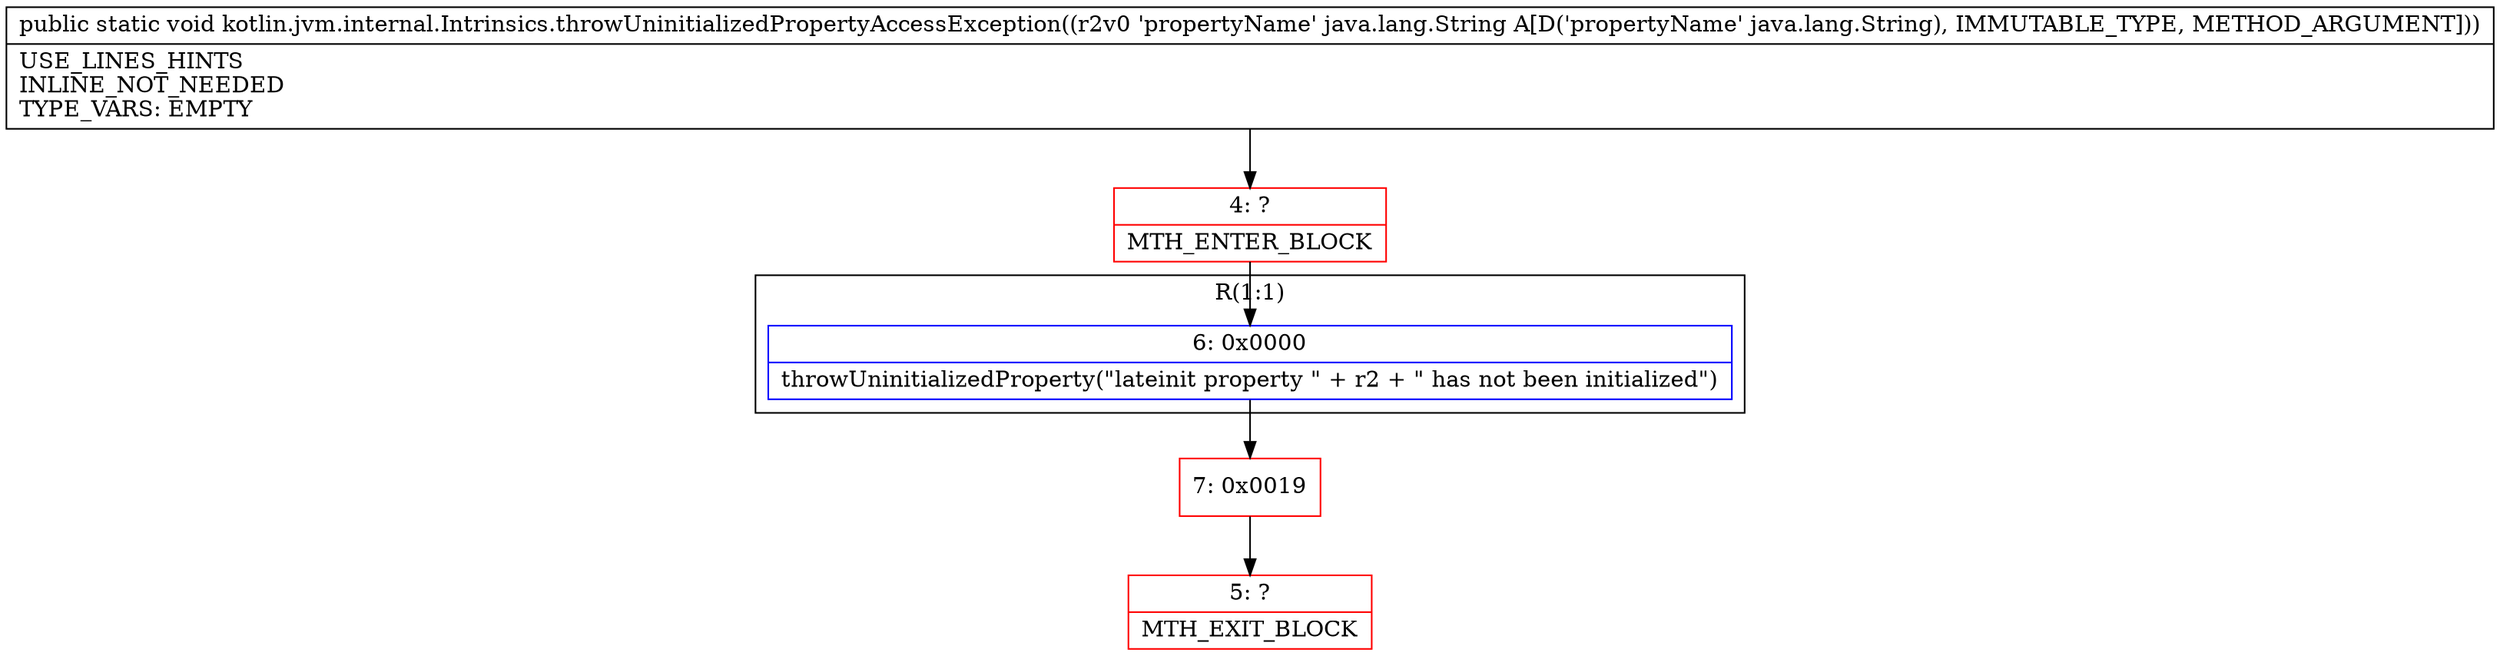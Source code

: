 digraph "CFG forkotlin.jvm.internal.Intrinsics.throwUninitializedPropertyAccessException(Ljava\/lang\/String;)V" {
subgraph cluster_Region_1358883936 {
label = "R(1:1)";
node [shape=record,color=blue];
Node_6 [shape=record,label="{6\:\ 0x0000|throwUninitializedProperty(\"lateinit property \" + r2 + \" has not been initialized\")\l}"];
}
Node_4 [shape=record,color=red,label="{4\:\ ?|MTH_ENTER_BLOCK\l}"];
Node_7 [shape=record,color=red,label="{7\:\ 0x0019}"];
Node_5 [shape=record,color=red,label="{5\:\ ?|MTH_EXIT_BLOCK\l}"];
MethodNode[shape=record,label="{public static void kotlin.jvm.internal.Intrinsics.throwUninitializedPropertyAccessException((r2v0 'propertyName' java.lang.String A[D('propertyName' java.lang.String), IMMUTABLE_TYPE, METHOD_ARGUMENT]))  | USE_LINES_HINTS\lINLINE_NOT_NEEDED\lTYPE_VARS: EMPTY\l}"];
MethodNode -> Node_4;Node_6 -> Node_7;
Node_4 -> Node_6;
Node_7 -> Node_5;
}

